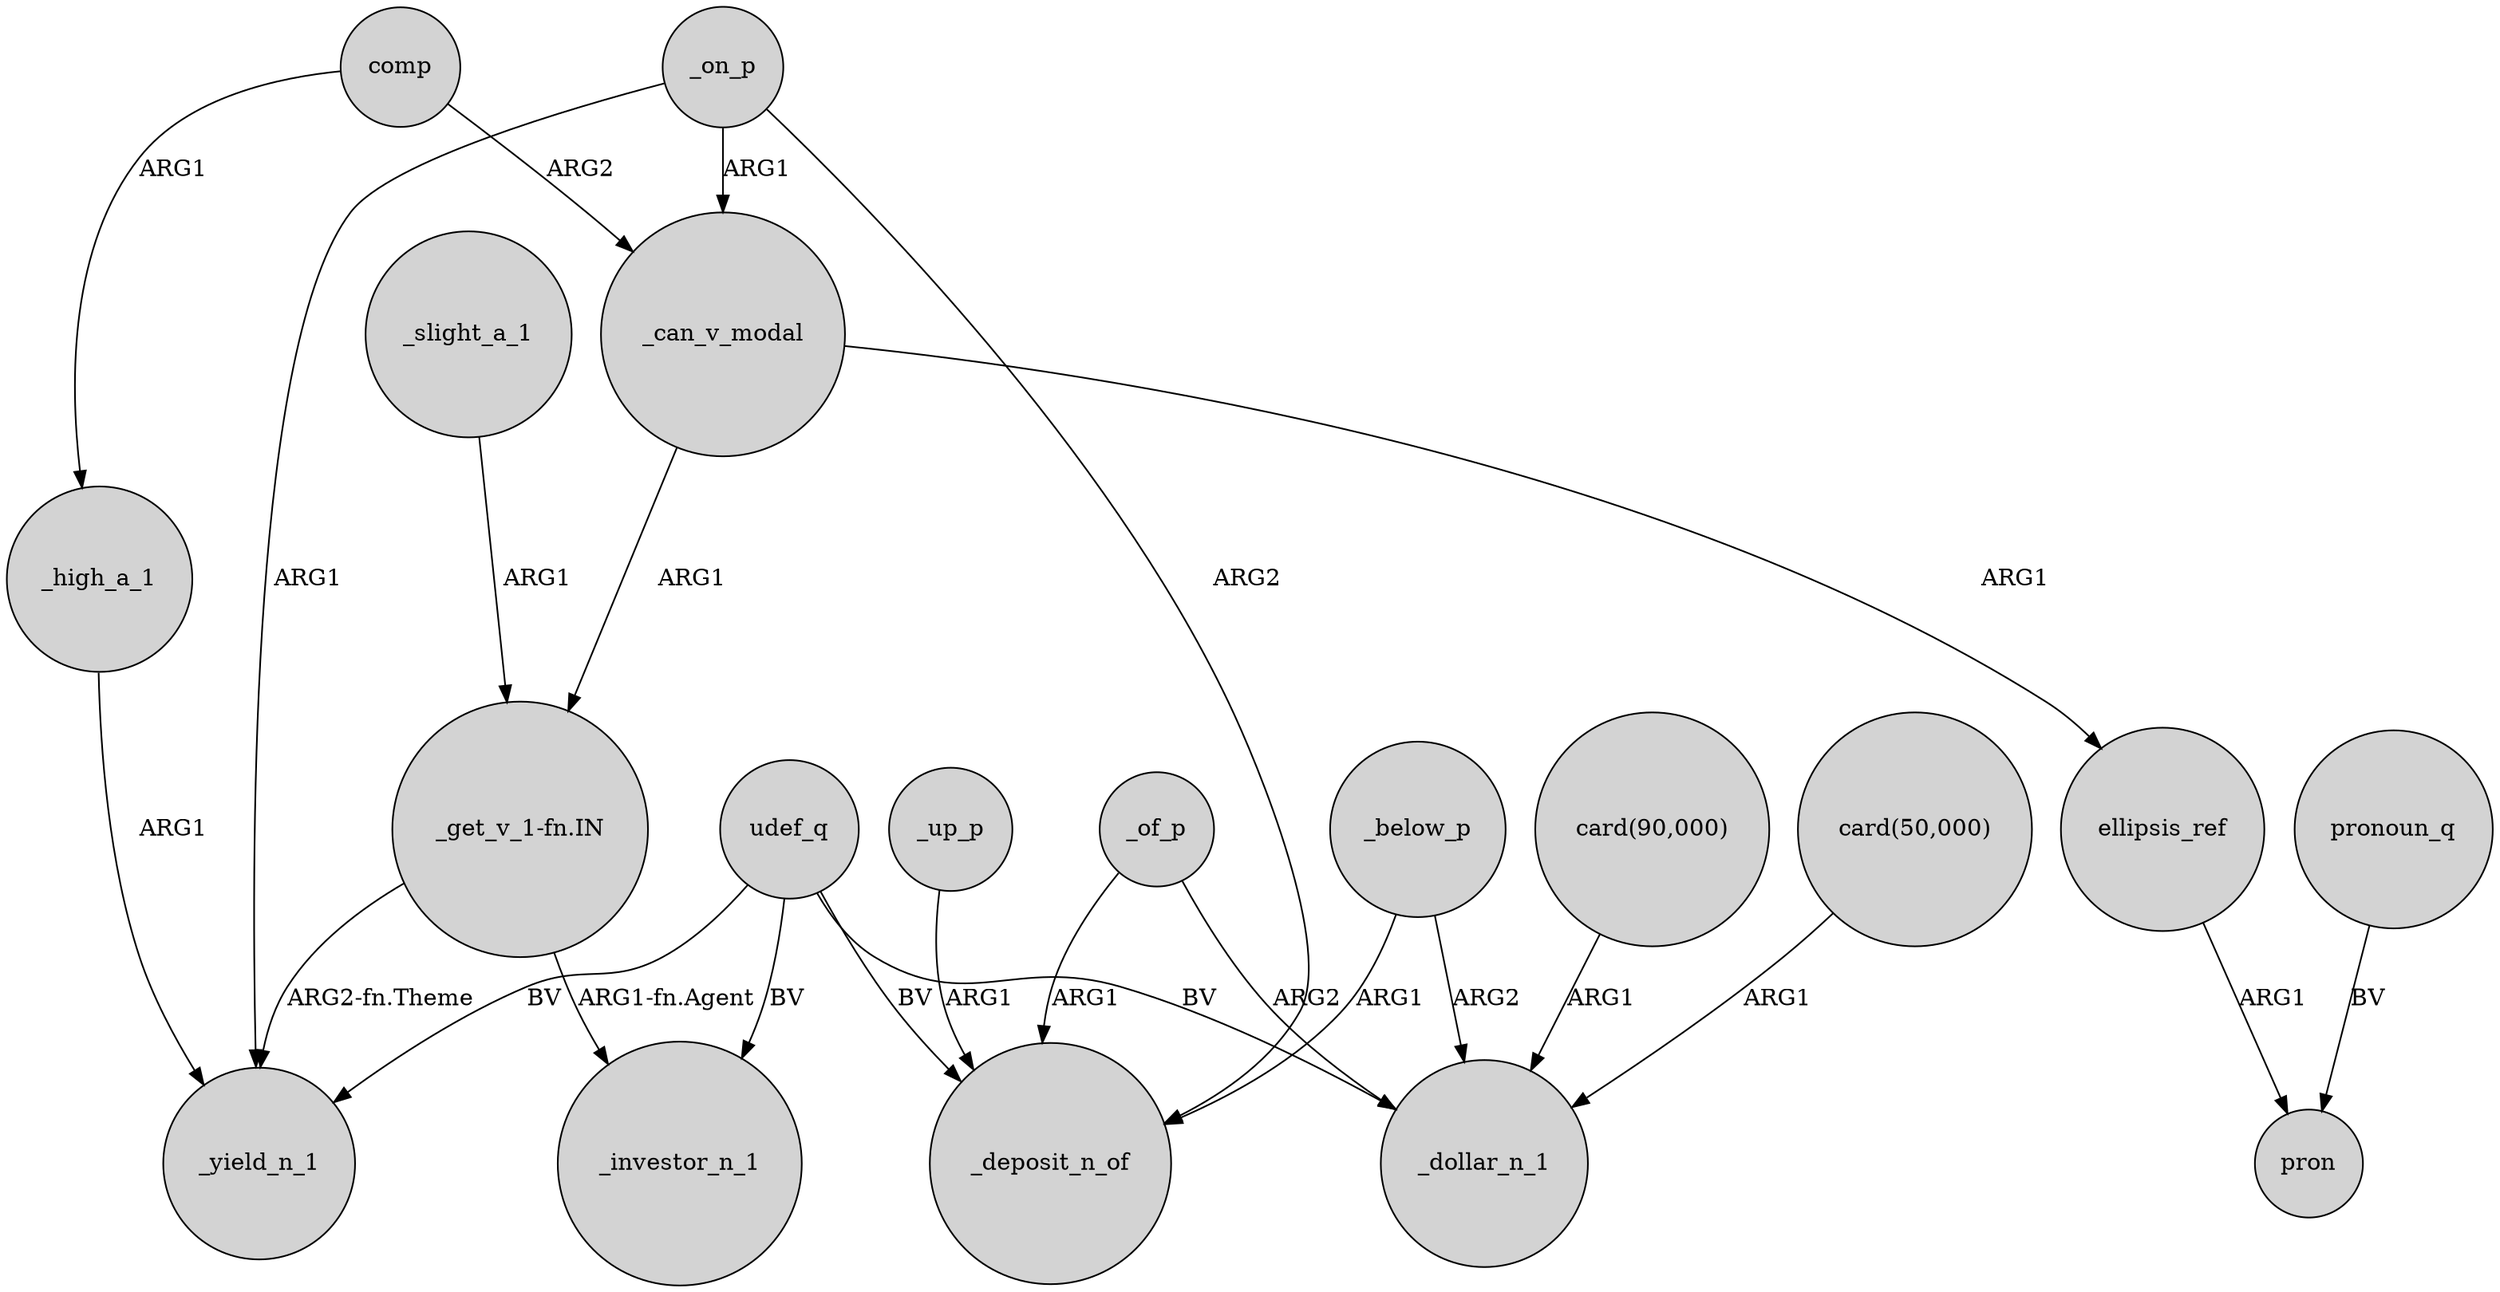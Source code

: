 digraph {
	node [shape=circle style=filled]
	_slight_a_1 -> "_get_v_1-fn.IN" [label=ARG1]
	udef_q -> _investor_n_1 [label=BV]
	"_get_v_1-fn.IN" -> _investor_n_1 [label="ARG1-fn.Agent"]
	comp -> _can_v_modal [label=ARG2]
	_can_v_modal -> "_get_v_1-fn.IN" [label=ARG1]
	_of_p -> _deposit_n_of [label=ARG1]
	ellipsis_ref -> pron [label=ARG1]
	"card(90,000)" -> _dollar_n_1 [label=ARG1]
	comp -> _high_a_1 [label=ARG1]
	_on_p -> _deposit_n_of [label=ARG2]
	_up_p -> _deposit_n_of [label=ARG1]
	udef_q -> _deposit_n_of [label=BV]
	pronoun_q -> pron [label=BV]
	_on_p -> _can_v_modal [label=ARG1]
	_below_p -> _dollar_n_1 [label=ARG2]
	"card(50,000)" -> _dollar_n_1 [label=ARG1]
	_high_a_1 -> _yield_n_1 [label=ARG1]
	_below_p -> _deposit_n_of [label=ARG1]
	_of_p -> _dollar_n_1 [label=ARG2]
	udef_q -> _dollar_n_1 [label=BV]
	_on_p -> _yield_n_1 [label=ARG1]
	udef_q -> _yield_n_1 [label=BV]
	"_get_v_1-fn.IN" -> _yield_n_1 [label="ARG2-fn.Theme"]
	_can_v_modal -> ellipsis_ref [label=ARG1]
}
